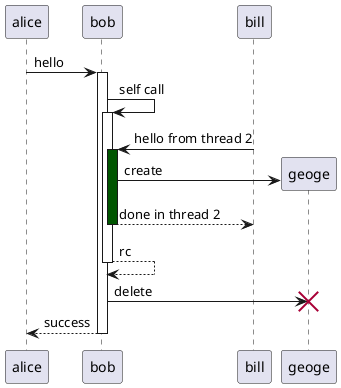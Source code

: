 {
  "sha1": "k3gtdv3pobmxp7w2hv0llw9n6xdkpjc",
  "insertion": {
    "when": "2024-06-03T18:59:32.572Z",
    "user": "plantuml@gmail.com"
  }
}
@startuml
alice -> bob ++ : hello
bob -> bob ++ : self call
bill -> bob ++ #005500 : hello from thread 2
bob -> geoge ** : create
return done in thread 2
return rc
bob -> geoge !! : delete
return success
@enduml
